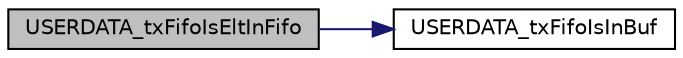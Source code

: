 digraph "USERDATA_txFifoIsEltInFifo"
{
 // INTERACTIVE_SVG=YES
 // LATEX_PDF_SIZE
  edge [fontname="Helvetica",fontsize="10",labelfontname="Helvetica",labelfontsize="10"];
  node [fontname="Helvetica",fontsize="10",shape=record];
  rankdir="LR";
  Node1 [label="USERDATA_txFifoIsEltInFifo",height=0.2,width=0.4,color="black", fillcolor="grey75", style="filled", fontcolor="black",tooltip="check element is part of the TX fifo or not"];
  Node1 -> Node2 [color="midnightblue",fontsize="10",style="solid",fontname="Helvetica"];
  Node2 [label="USERDATA_txFifoIsInBuf",height=0.2,width=0.4,color="black", fillcolor="white", style="filled",URL="$db/d4f/group___u_s_e_r___d_a_t_a.html#ga532418c0e3adad36946ba9d346a163f4",tooltip="check the element is pointing on a valid address, i.e. one from sUserDataTxFifoBuf buffer"];
}
